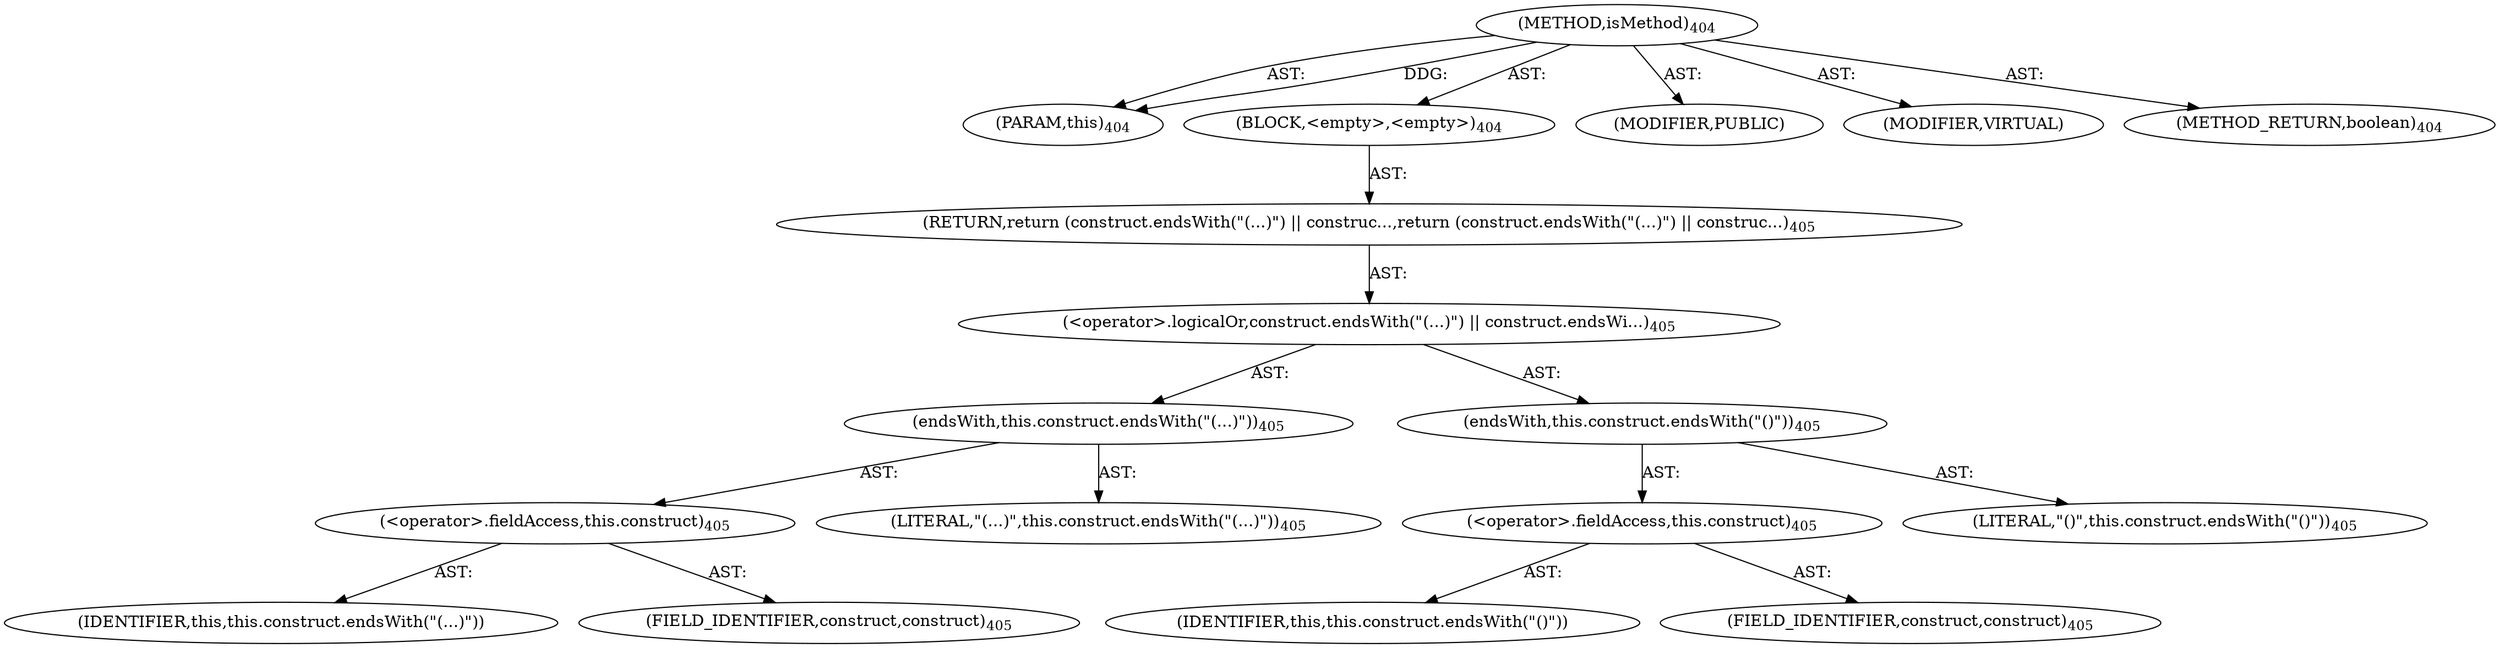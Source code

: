 digraph "isMethod" {  
"111669149716" [label = <(METHOD,isMethod)<SUB>404</SUB>> ]
"115964117025" [label = <(PARAM,this)<SUB>404</SUB>> ]
"25769803825" [label = <(BLOCK,&lt;empty&gt;,&lt;empty&gt;)<SUB>404</SUB>> ]
"146028888078" [label = <(RETURN,return (construct.endsWith(&quot;(...)&quot;) || construc...,return (construct.endsWith(&quot;(...)&quot;) || construc...)<SUB>405</SUB>> ]
"30064771295" [label = <(&lt;operator&gt;.logicalOr,construct.endsWith(&quot;(...)&quot;) || construct.endsWi...)<SUB>405</SUB>> ]
"30064771296" [label = <(endsWith,this.construct.endsWith(&quot;(...)&quot;))<SUB>405</SUB>> ]
"30064771297" [label = <(&lt;operator&gt;.fieldAccess,this.construct)<SUB>405</SUB>> ]
"68719476908" [label = <(IDENTIFIER,this,this.construct.endsWith(&quot;(...)&quot;))> ]
"55834574908" [label = <(FIELD_IDENTIFIER,construct,construct)<SUB>405</SUB>> ]
"90194313274" [label = <(LITERAL,&quot;(...)&quot;,this.construct.endsWith(&quot;(...)&quot;))<SUB>405</SUB>> ]
"30064771298" [label = <(endsWith,this.construct.endsWith(&quot;()&quot;))<SUB>405</SUB>> ]
"30064771299" [label = <(&lt;operator&gt;.fieldAccess,this.construct)<SUB>405</SUB>> ]
"68719476909" [label = <(IDENTIFIER,this,this.construct.endsWith(&quot;()&quot;))> ]
"55834574909" [label = <(FIELD_IDENTIFIER,construct,construct)<SUB>405</SUB>> ]
"90194313275" [label = <(LITERAL,&quot;()&quot;,this.construct.endsWith(&quot;()&quot;))<SUB>405</SUB>> ]
"133143986238" [label = <(MODIFIER,PUBLIC)> ]
"133143986239" [label = <(MODIFIER,VIRTUAL)> ]
"128849018900" [label = <(METHOD_RETURN,boolean)<SUB>404</SUB>> ]
  "111669149716" -> "115964117025"  [ label = "AST: "] 
  "111669149716" -> "25769803825"  [ label = "AST: "] 
  "111669149716" -> "133143986238"  [ label = "AST: "] 
  "111669149716" -> "133143986239"  [ label = "AST: "] 
  "111669149716" -> "128849018900"  [ label = "AST: "] 
  "25769803825" -> "146028888078"  [ label = "AST: "] 
  "146028888078" -> "30064771295"  [ label = "AST: "] 
  "30064771295" -> "30064771296"  [ label = "AST: "] 
  "30064771295" -> "30064771298"  [ label = "AST: "] 
  "30064771296" -> "30064771297"  [ label = "AST: "] 
  "30064771296" -> "90194313274"  [ label = "AST: "] 
  "30064771297" -> "68719476908"  [ label = "AST: "] 
  "30064771297" -> "55834574908"  [ label = "AST: "] 
  "30064771298" -> "30064771299"  [ label = "AST: "] 
  "30064771298" -> "90194313275"  [ label = "AST: "] 
  "30064771299" -> "68719476909"  [ label = "AST: "] 
  "30064771299" -> "55834574909"  [ label = "AST: "] 
  "111669149716" -> "115964117025"  [ label = "DDG: "] 
}

